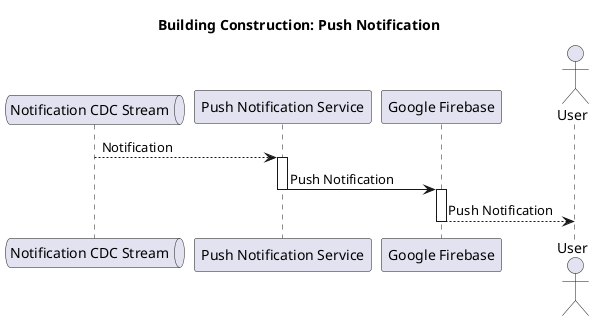 @startuml "Building Construction: Push Notification"

title "Building Construction: Push Notification"

queue "Notification CDC Stream" as cdcstream 
participant "Push Notification Service" as npservice 
participant "Google Firebase" as firebase
actor "User" as admin

cdcstream --> npservice: Notification
activate npservice
  npservice -> firebase: Push Notification
deactivate npservice
activate firebase
  firebase --> admin: Push Notification
deactivate firebase

@enduml 

